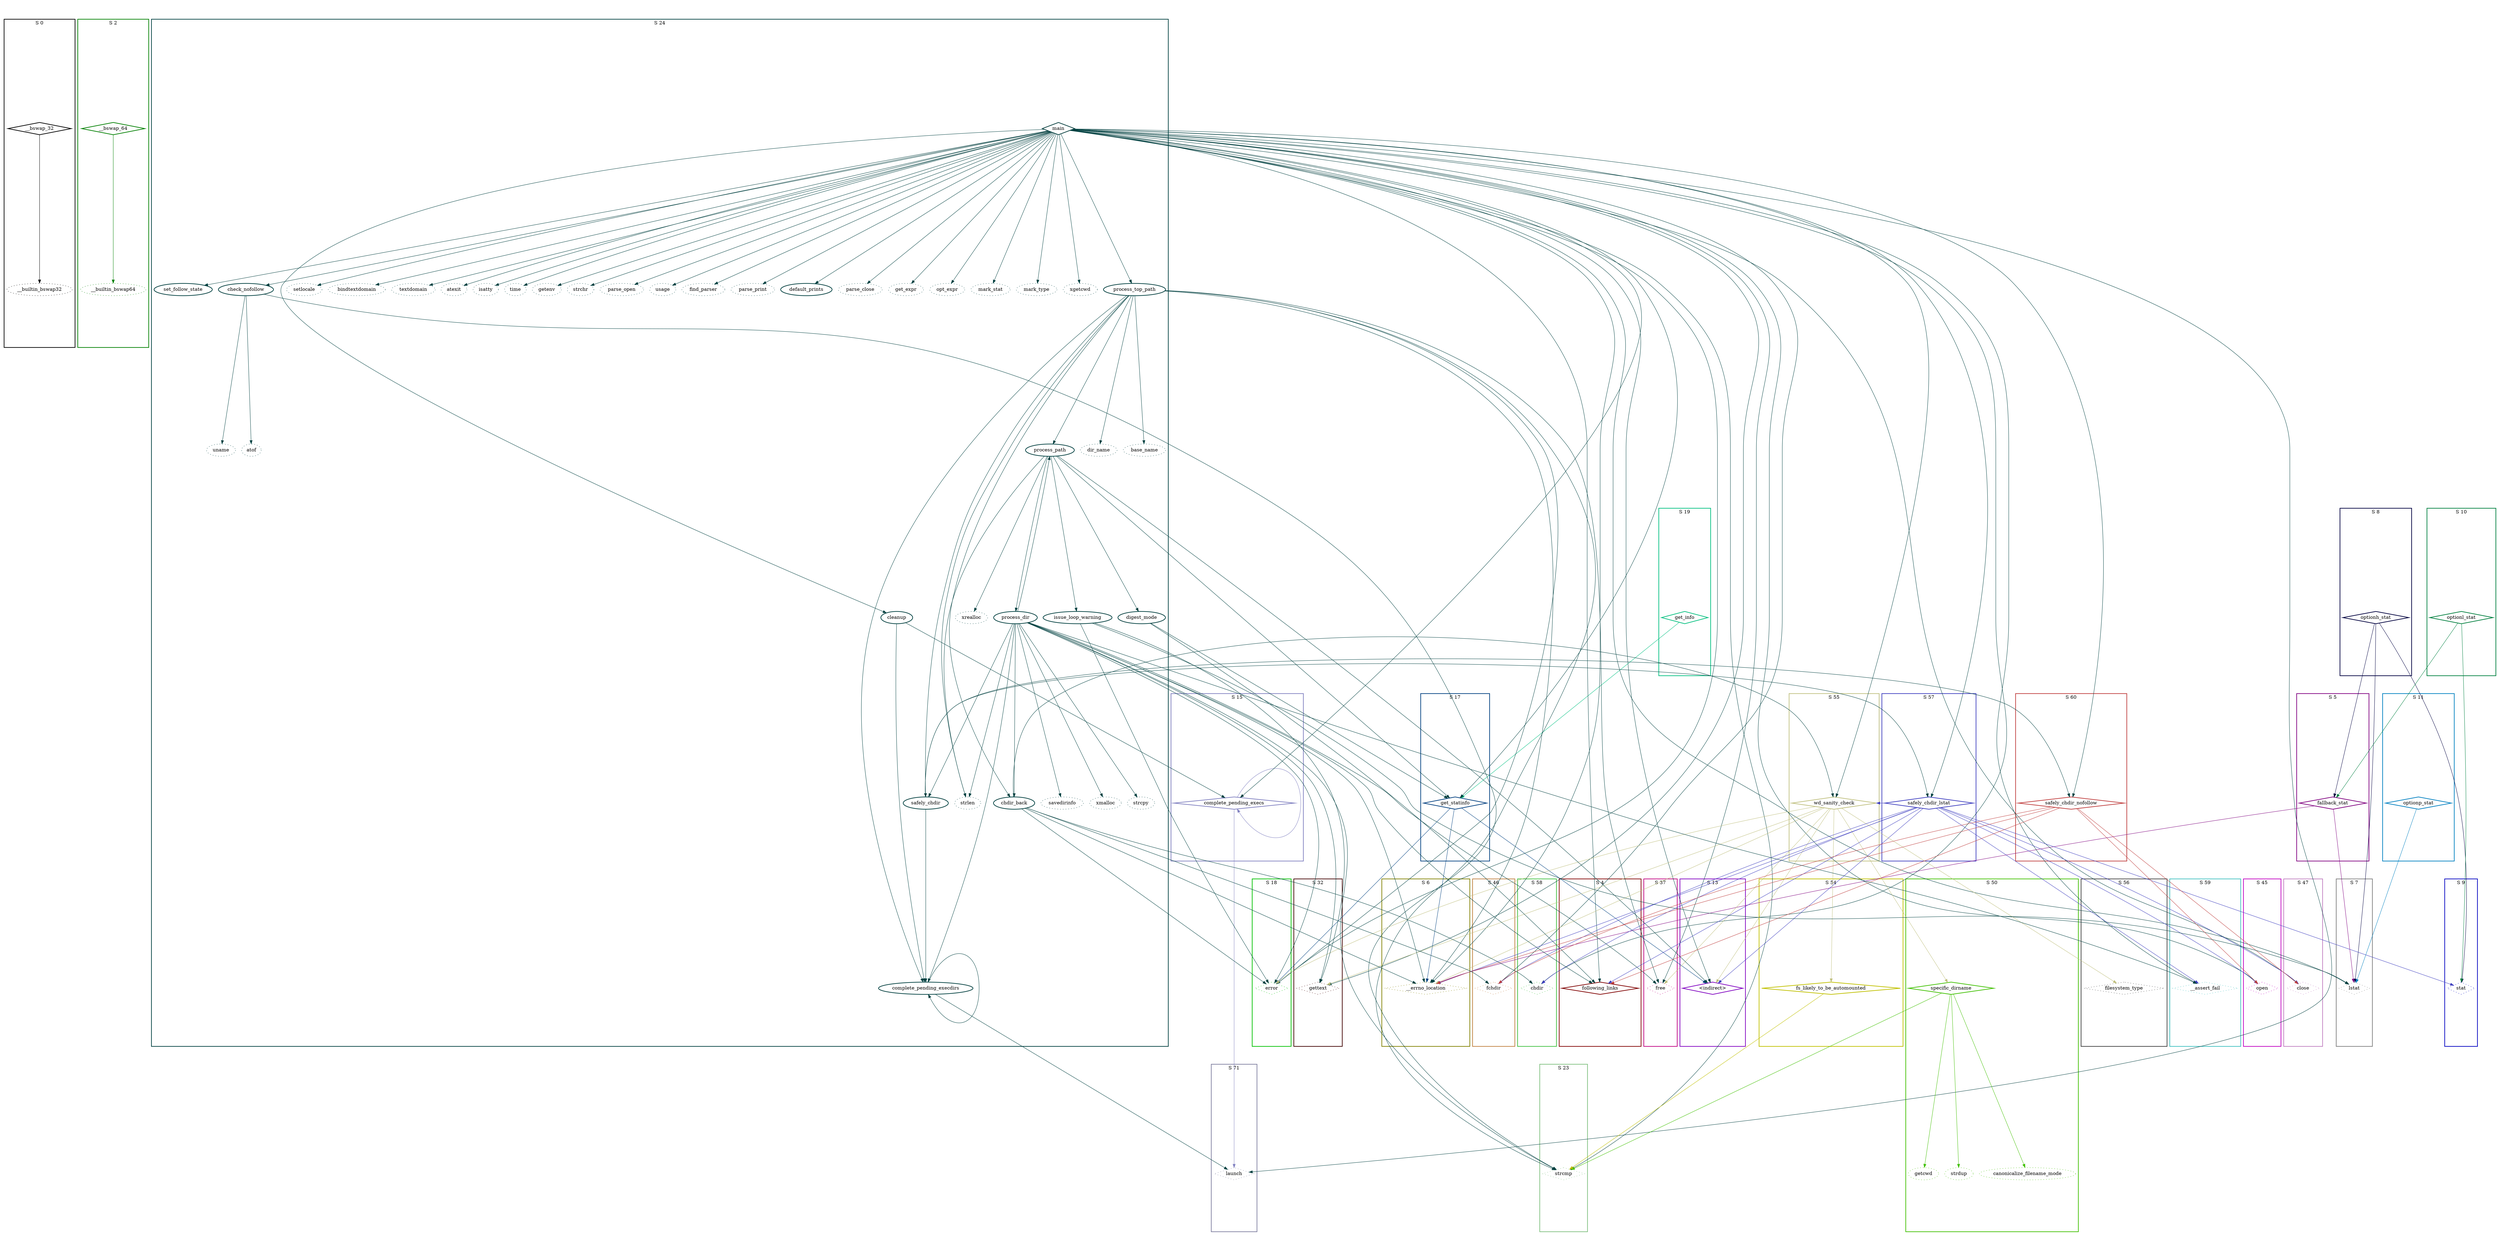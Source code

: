 digraph G {
  ratio=0.500000;
  "UV __bswap_32 (0)" [shape=diamond, label="__bswap_32", color="#000000",
                       style=bold];
  "UV __builtin_bswap32 (1)" [label="__builtin_bswap32", color="#000000",
                              style=dotted];
  "UV __bswap_64 (2)" [shape=diamond, label="__bswap_64", color="#008000",
                       style=bold];
  "UV __builtin_bswap64 (3)" [label="__builtin_bswap64", color="#008000",
                              style=dotted];
  "UV following_links (4)" [shape=diamond, label="following_links",
                            color="#800000", style=bold];
  "UV fallback_stat (5)" [shape=diamond, label="fallback_stat",
                          color="#800080", style=bold];
  "UV __errno_location (6)" [shape=diamond, label="__errno_location",
                             color="#808000", style=dotted];
  "UV lstat (7)" [shape=diamond, label="lstat", color="#808080", style=dotted];
  "UV optionh_stat (8)" [shape=diamond, label="optionh_stat",
                         color="#000040", style=bold];
  "UV stat (9)" [shape=diamond, label="stat", color="#0000C0", style=dotted];
  "UV optionl_stat (10)" [shape=diamond, label="optionl_stat",
                          color="#008040", style=bold];
  "UV optionp_stat (11)" [shape=diamond, label="optionp_stat",
                          color="#0080C0", style=bold];
  "UV set_follow_state (12)" [label="set_follow_state", color="#004040",
                              style=bold];
  "UV <indirect> (13)" [shape=diamond, label="<indirect>", color="#8000C0",
                        style=bold];
  "UV cleanup (14)" [label="cleanup", color="#004040", style=bold];
  "UV complete_pending_execs (15)" [shape=diamond,
                                    label="complete_pending_execs",
                                    color="#8080C0", style=bold];
  "UV complete_pending_execdirs (16)" [label="complete_pending_execdirs",
                                       color="#004040", style=bold];
  "UV get_statinfo (17)" [shape=diamond, label="get_statinfo",
                          color="#004080", style=bold];
  "UV error (18)" [shape=diamond, label="error", color="#00C000",
                   style=dotted];
  "UV get_info (19)" [shape=diamond, label="get_info", color="#00C080",
                      style=bold];
  "UV check_nofollow (20)" [label="check_nofollow", color="#004040",
                            style=bold];
  "UV uname (21)" [label="uname", color="#004040", style=dotted];
  "UV atof (22)" [label="atof", color="#004040", style=dotted];
  "UV strcmp (23)" [shape=diamond, label="strcmp", color="#80C080",
                    style=dotted];
  "UV main (24)" [shape=diamond, label="main", color="#004040", style=bold];
  "UV setlocale (25)" [label="setlocale", color="#004040", style=dotted];
  "UV bindtextdomain (26)" [label="bindtextdomain", color="#004040",
                            style=dotted];
  "UV textdomain (27)" [label="textdomain", color="#004040", style=dotted];
  "UV atexit (28)" [label="atexit", color="#004040", style=dotted];
  "UV isatty (29)" [label="isatty", color="#004040", style=dotted];
  "UV time (30)" [label="time", color="#004040", style=dotted];
  "UV getenv (31)" [label="getenv", color="#004040", style=dotted];
  "UV gettext (32)" [shape=diamond, label="gettext", color="#400000",
                     style=dotted];
  "UV strchr (33)" [label="strchr", color="#004040", style=dotted];
  "UV parse_open (34)" [label="parse_open", color="#004040", style=dotted];
  "UV usage (35)" [label="usage", color="#004040", style=dotted];
  "UV find_parser (36)" [label="find_parser", color="#004040", style=dotted];
  "UV free (37)" [shape=diamond, label="free", color="#C00080", style=dotted];
  "UV parse_print (38)" [label="parse_print", color="#004040", style=dotted];
  "UV default_prints (39)" [label="default_prints", color="#004040",
                            style=bold];
  "UV parse_close (40)" [label="parse_close", color="#004040", style=dotted];
  "UV get_expr (41)" [label="get_expr", color="#004040", style=dotted];
  "UV opt_expr (42)" [label="opt_expr", color="#004040", style=dotted];
  "UV mark_stat (43)" [label="mark_stat", color="#004040", style=dotted];
  "UV mark_type (44)" [label="mark_type", color="#004040", style=dotted];
  "UV open (45)" [shape=diamond, label="open", color="#C000C0", style=dotted];
  "UV fchdir (46)" [shape=diamond, label="fchdir", color="#C08040",
                    style=dotted];
  "UV close (47)" [shape=diamond, label="close", color="#C080C0",
                   style=dotted];
  "UV xgetcwd (48)" [label="xgetcwd", color="#004040", style=dotted];
  "UV process_top_path (49)" [label="process_top_path", color="#004040",
                              style=bold];
  "UV specific_dirname (50)" [shape=diamond, label="specific_dirname",
                              color="#40C000", style=bold];
  "UV getcwd (51)" [label="getcwd", color="#40C000", style=dotted];
  "UV strdup (52)" [label="strdup", color="#40C000", style=dotted];
  "UV canonicalize_filename_mode (53)" [label="canonicalize_filename_mode",
                                        color="#40C000", style=dotted];
  "UV fs_likely_to_be_automounted (54)" [shape=diamond,
                                         label="fs_likely_to_be_automounted",
                                         color="#C0C000", style=bold];
  "UV wd_sanity_check (55)" [shape=diamond, label="wd_sanity_check",
                             color="#C0C080", style=bold];
  "UV filesystem_type (56)" [shape=diamond, label="filesystem_type",
                             color="#404040", style=dotted];
  "UV safely_chdir_lstat (57)" [shape=diamond, label="safely_chdir_lstat",
                                color="#4040C0", style=bold];
  "UV chdir (58)" [shape=diamond, label="chdir", color="#40C040",
                   style=dotted];
  "UV __assert_fail (59)" [shape=diamond, label="__assert_fail",
                           color="#40C0C0", style=dotted];
  "UV safely_chdir_nofollow (60)" [shape=diamond,
                                   label="safely_chdir_nofollow",
                                   color="#C04040", style=bold];
  "UV safely_chdir (61)" [label="safely_chdir", color="#004040", style=bold];
  "UV chdir_back (62)" [label="chdir_back", color="#004040", style=bold];
  "UV dir_name (63)" [label="dir_name", color="#004040", style=dotted];
  "UV base_name (64)" [label="base_name", color="#004040", style=dotted];
  "UV strlen (65)" [label="strlen", color="#004040", style=dotted];
  "UV process_path (66)" [label="process_path", color="#004040", style=bold];
  "UV issue_loop_warning (67)" [label="issue_loop_warning", color="#004040",
                                style=bold];
  "UV digest_mode (68)" [label="digest_mode", color="#004040", style=bold];
  "UV xrealloc (69)" [label="xrealloc", color="#004040", style=dotted];
  "UV process_dir (70)" [label="process_dir", color="#004040", style=bold];
  "UV launch (71)" [shape=diamond, label="launch", color="#8080A0",
                    style=dotted];
  "UV savedirinfo (72)" [label="savedirinfo", color="#004040", style=dotted];
  "UV xmalloc (73)" [label="xmalloc", color="#004040", style=dotted];
  "UV strcpy (74)" [label="strcpy", color="#004040", style=dotted];
  
  subgraph cluster_50 { label="S 50";
    color="#40C000";
    style=bold;
    "UV canonicalize_filename_mode (53)";"UV strdup (52)";"UV getcwd (51)";"UV specific_dirname (50)"; };
  subgraph cluster_37 { label="S 37";
    color="#C00080";
    style=bold;
    "UV free (37)"; };
  subgraph cluster_54 { label="S 54";
    color="#C0C000";
    style=bold;
    "UV fs_likely_to_be_automounted (54)"; };
  subgraph cluster_55 { label="S 55";
    color="#C0C080";
    style=bold;
    "UV wd_sanity_check (55)"; };
  subgraph cluster_56 { label="S 56";
    color="#404040";
    style=bold;
    "UV filesystem_type (56)"; };
  subgraph cluster_57 { label="S 57";
    color="#4040C0";
    style=bold;
    "UV safely_chdir_lstat (57)"; };
  subgraph cluster_71 { label="S 71";
    color="#8080A0";
    style=bold;
    "UV launch (71)"; };
  subgraph cluster_58 { label="S 58";
    color="#40C040";
    style=bold;
    "UV chdir (58)"; };
  subgraph cluster_23 { label="S 23";
    color="#80C080";
    style=bold;
    "UV strcmp (23)"; };
  subgraph cluster_59 { label="S 59";
    color="#40C0C0";
    style=bold;
    "UV __assert_fail (59)"; };
  subgraph cluster_24 { label="S 24";
    color="#004040";
    style=bold;
    "UV strcpy (74)";"UV xmalloc (73)";"UV savedirinfo (72)";"UV process_dir (70)";"UV xrealloc (69)";"UV digest_mode (68)";"UV issue_loop_warning (67)";"UV process_path (66)";"UV strlen (65)";"UV base_name (64)";"UV dir_name (63)";"UV chdir_back (62)";"UV safely_chdir (61)";"UV process_top_path (49)";"UV xgetcwd (48)";"UV mark_type (44)";"UV mark_stat (43)";"UV opt_expr (42)";"UV get_expr (41)";"UV parse_close (40)";"UV default_prints (39)";"UV parse_print (38)";"UV find_parser (36)";"UV usage (35)";"UV parse_open (34)";"UV strchr (33)";"UV getenv (31)";"UV time (30)";"UV isatty (29)";"UV atexit (28)";"UV textdomain (27)";"UV bindtextdomain (26)";"UV setlocale (25)";"UV main (24)";"UV atof (22)";"UV uname (21)";"UV check_nofollow (20)";"UV complete_pending_execdirs (16)";"UV cleanup (14)";"UV set_follow_state (12)"; };
  subgraph cluster_0 { label="S 0";
    color="#000000";
    style=bold;
    "UV __builtin_bswap32 (1)";"UV __bswap_32 (0)"; };
  subgraph cluster_45 { label="S 45";
    color="#C000C0";
    style=bold;
    "UV open (45)"; };
  subgraph cluster_10 { label="S 10";
    color="#008040";
    style=bold;
    "UV optionl_stat (10)"; };
  subgraph cluster_46 { label="S 46";
    color="#C08040";
    style=bold;
    "UV fchdir (46)"; };
  subgraph cluster_2 { label="S 2";
    color="#008000";
    style=bold;
    "UV __builtin_bswap64 (3)";"UV __bswap_64 (2)"; };
  subgraph cluster_11 { label="S 11";
    color="#0080C0";
    style=bold;
    "UV optionp_stat (11)"; };
  subgraph cluster_60 { label="S 60";
    color="#C04040";
    style=bold;
    "UV safely_chdir_nofollow (60)"; };
  subgraph cluster_47 { label="S 47";
    color="#C080C0";
    style=bold;
    "UV close (47)"; };
  subgraph cluster_4 { label="S 4";
    color="#800000";
    style=bold;
    "UV following_links (4)"; };
  subgraph cluster_13 { label="S 13";
    color="#8000C0";
    style=bold;
    "UV <indirect> (13)"; };
  subgraph cluster_5 { label="S 5";
    color="#800080";
    style=bold;
    "UV fallback_stat (5)"; };
  subgraph cluster_6 { label="S 6";
    color="#808000";
    style=bold;
    "UV __errno_location (6)"; };
  subgraph cluster_15 { label="S 15";
    color="#8080C0";
    style=bold;
    "UV complete_pending_execs (15)"; };
  subgraph cluster_7 { label="S 7";
    color="#808080";
    style=bold;
    "UV lstat (7)"; };
  subgraph cluster_17 { label="S 17";
    color="#004080";
    style=bold;
    "UV get_statinfo (17)"; };
  subgraph cluster_8 { label="S 8";
    color="#000040";
    style=bold;
    "UV optionh_stat (8)"; };
  subgraph cluster_9 { label="S 9";
    color="#0000C0";
    style=bold;
    "UV stat (9)"; };
  subgraph cluster_18 { label="S 18";
    color="#00C000";
    style=bold;
    "UV error (18)"; };
  subgraph cluster_32 { label="S 32";
    color="#400000";
    style=bold;
    "UV gettext (32)"; };
  subgraph cluster_19 { label="S 19";
    color="#00C080";
    style=bold;
    "UV get_info (19)"; };
  
  "UV __bswap_32 (0)" -> "UV __builtin_bswap32 (1)" [color="#000000"];
  "UV __bswap_64 (2)" -> "UV __builtin_bswap64 (3)" [color="#008000"];
  "UV fallback_stat (5)" -> "UV __errno_location (6)" [color="#800080"];
  "UV fallback_stat (5)" -> "UV lstat (7)" [color="#800080"];
  "UV optionh_stat (8)" -> "UV fallback_stat (5)" [color="#000040"];
  "UV optionh_stat (8)" -> "UV lstat (7)" [color="#000040"];
  "UV optionh_stat (8)" -> "UV stat (9)" [color="#000040"];
  "UV optionl_stat (10)" -> "UV fallback_stat (5)" [color="#008040"];
  "UV optionl_stat (10)" -> "UV stat (9)" [color="#008040"];
  "UV optionp_stat (11)" -> "UV lstat (7)" [color="#0080C0"];
  "UV cleanup (14)" -> "UV complete_pending_execs (15)" [color="#004040"];
  "UV cleanup (14)" -> "UV complete_pending_execdirs (16)" [color="#004040"];
  "UV complete_pending_execs (15)" -> "UV complete_pending_execs (15)" [
  color="#8080C0"];
  "UV complete_pending_execs (15)" -> "UV launch (71)" [color="#8080C0"];
  "UV complete_pending_execdirs (16)" -> "UV complete_pending_execdirs (16)" [
  color="#004040"];
  "UV complete_pending_execdirs (16)" -> "UV launch (71)" [color="#004040"];
  "UV get_statinfo (17)" -> "UV __errno_location (6)" [color="#004080"];
  "UV get_statinfo (17)" -> "UV <indirect> (13)" [color="#004080"];
  "UV get_statinfo (17)" -> "UV error (18)" [color="#004080"];
  "UV get_info (19)" -> "UV get_statinfo (17)" [color="#00C080"];
  "UV check_nofollow (20)" -> "UV uname (21)" [color="#004040"];
  "UV check_nofollow (20)" -> "UV atof (22)" [color="#004040"];
  "UV check_nofollow (20)" -> "UV strcmp (23)" [color="#004040"];
  "UV main (24)" -> "UV following_links (4)" [color="#004040"];
  "UV main (24)" -> "UV __errno_location (6)" [color="#004040"];
  "UV main (24)" -> "UV lstat (7)" [color="#004040"];
  "UV main (24)" -> "UV set_follow_state (12)" [color="#004040"];
  "UV main (24)" -> "UV <indirect> (13)" [color="#004040"];
  "UV main (24)" -> "UV cleanup (14)" [color="#004040"];
  "UV main (24)" -> "UV complete_pending_execs (15)" [color="#004040"];
  "UV main (24)" -> "UV get_statinfo (17)" [color="#004040"];
  "UV main (24)" -> "UV error (18)" [color="#004040"];
  "UV main (24)" -> "UV check_nofollow (20)" [color="#004040"];
  "UV main (24)" -> "UV strcmp (23)" [color="#004040"];
  "UV main (24)" -> "UV setlocale (25)" [color="#004040"];
  "UV main (24)" -> "UV bindtextdomain (26)" [color="#004040"];
  "UV main (24)" -> "UV textdomain (27)" [color="#004040"];
  "UV main (24)" -> "UV atexit (28)" [color="#004040"];
  "UV main (24)" -> "UV isatty (29)" [color="#004040"];
  "UV main (24)" -> "UV time (30)" [color="#004040"];
  "UV main (24)" -> "UV getenv (31)" [color="#004040"];
  "UV main (24)" -> "UV gettext (32)" [color="#004040"];
  "UV main (24)" -> "UV strchr (33)" [color="#004040"];
  "UV main (24)" -> "UV parse_open (34)" [color="#004040"];
  "UV main (24)" -> "UV usage (35)" [color="#004040"];
  "UV main (24)" -> "UV find_parser (36)" [color="#004040"];
  "UV main (24)" -> "UV free (37)" [color="#004040"];
  "UV main (24)" -> "UV parse_print (38)" [color="#004040"];
  "UV main (24)" -> "UV default_prints (39)" [color="#004040"];
  "UV main (24)" -> "UV parse_close (40)" [color="#004040"];
  "UV main (24)" -> "UV get_expr (41)" [color="#004040"];
  "UV main (24)" -> "UV opt_expr (42)" [color="#004040"];
  "UV main (24)" -> "UV mark_stat (43)" [color="#004040"];
  "UV main (24)" -> "UV mark_type (44)" [color="#004040"];
  "UV main (24)" -> "UV open (45)" [color="#004040"];
  "UV main (24)" -> "UV fchdir (46)" [color="#004040"];
  "UV main (24)" -> "UV close (47)" [color="#004040"];
  "UV main (24)" -> "UV xgetcwd (48)" [color="#004040"];
  "UV main (24)" -> "UV process_top_path (49)" [color="#004040"];
  "UV main (24)" -> "UV wd_sanity_check (55)" [color="#004040"];
  "UV main (24)" -> "UV safely_chdir_lstat (57)" [color="#004040"];
  "UV main (24)" -> "UV chdir (58)" [color="#004040"];
  "UV main (24)" -> "UV __assert_fail (59)" [color="#004040"];
  "UV main (24)" -> "UV safely_chdir_nofollow (60)" [color="#004040"];
  "UV main (24)" -> "UV launch (71)" [color="#004040"];
  "UV process_top_path (49)" -> "UV __errno_location (6)" [color="#004040"];
  "UV process_top_path (49)" -> "UV complete_pending_execdirs (16)" [
  color="#004040"];
  "UV process_top_path (49)" -> "UV error (18)" [color="#004040"];
  "UV process_top_path (49)" -> "UV strcmp (23)" [color="#004040"];
  "UV process_top_path (49)" -> "UV free (37)" [color="#004040"];
  "UV process_top_path (49)" -> "UV safely_chdir (61)" [color="#004040"];
  "UV process_top_path (49)" -> "UV chdir_back (62)" [color="#004040"];
  "UV process_top_path (49)" -> "UV dir_name (63)" [color="#004040"];
  "UV process_top_path (49)" -> "UV base_name (64)" [color="#004040"];
  "UV process_top_path (49)" -> "UV strlen (65)" [color="#004040"];
  "UV process_top_path (49)" -> "UV process_path (66)" [color="#004040"];
  "UV specific_dirname (50)" -> "UV strcmp (23)" [color="#40C000"];
  "UV specific_dirname (50)" -> "UV getcwd (51)" [color="#40C000"];
  "UV specific_dirname (50)" -> "UV strdup (52)" [color="#40C000"];
  "UV specific_dirname (50)" -> "UV canonicalize_filename_mode (53)" [
  color="#40C000"];
  "UV fs_likely_to_be_automounted (54)" -> "UV strcmp (23)" [color="#C0C000"];
  "UV wd_sanity_check (55)" -> "UV __errno_location (6)" [color="#C0C080"];
  "UV wd_sanity_check (55)" -> "UV <indirect> (13)" [color="#C0C080"];
  "UV wd_sanity_check (55)" -> "UV error (18)" [color="#C0C080"];
  "UV wd_sanity_check (55)" -> "UV gettext (32)" [color="#C0C080"];
  "UV wd_sanity_check (55)" -> "UV free (37)" [color="#C0C080"];
  "UV wd_sanity_check (55)" -> "UV specific_dirname (50)" [color="#C0C080"];
  "UV wd_sanity_check (55)" -> "UV fs_likely_to_be_automounted (54)" [
  color="#C0C080"];
  "UV wd_sanity_check (55)" -> "UV filesystem_type (56)" [color="#C0C080"];
  "UV safely_chdir_lstat (57)" -> "UV following_links (4)" [color="#4040C0"];
  "UV safely_chdir_lstat (57)" -> "UV __errno_location (6)" [color="#4040C0"];
  "UV safely_chdir_lstat (57)" -> "UV stat (9)" [color="#4040C0"];
  "UV safely_chdir_lstat (57)" -> "UV <indirect> (13)" [color="#4040C0"];
  "UV safely_chdir_lstat (57)" -> "UV open (45)" [color="#4040C0"];
  "UV safely_chdir_lstat (57)" -> "UV fchdir (46)" [color="#4040C0"];
  "UV safely_chdir_lstat (57)" -> "UV close (47)" [color="#4040C0"];
  "UV safely_chdir_lstat (57)" -> "UV wd_sanity_check (55)" [color="#4040C0"];
  "UV safely_chdir_lstat (57)" -> "UV chdir (58)" [color="#4040C0"];
  "UV safely_chdir_lstat (57)" -> "UV __assert_fail (59)" [color="#4040C0"];
  "UV safely_chdir_nofollow (60)" -> "UV following_links (4)" [color="#C04040"];
  "UV safely_chdir_nofollow (60)" -> "UV __errno_location (6)" [color="#C04040"];
  "UV safely_chdir_nofollow (60)" -> "UV open (45)" [color="#C04040"];
  "UV safely_chdir_nofollow (60)" -> "UV fchdir (46)" [color="#C04040"];
  "UV safely_chdir_nofollow (60)" -> "UV close (47)" [color="#C04040"];
  "UV safely_chdir (61)" -> "UV complete_pending_execdirs (16)" [color="#004040"];
  "UV safely_chdir (61)" -> "UV safely_chdir_lstat (57)" [color="#004040"];
  "UV safely_chdir (61)" -> "UV safely_chdir_nofollow (60)" [color="#004040"];
  "UV chdir_back (62)" -> "UV __errno_location (6)" [color="#004040"];
  "UV chdir_back (62)" -> "UV error (18)" [color="#004040"];
  "UV chdir_back (62)" -> "UV fchdir (46)" [color="#004040"];
  "UV chdir_back (62)" -> "UV wd_sanity_check (55)" [color="#004040"];
  "UV chdir_back (62)" -> "UV chdir (58)" [color="#004040"];
  "UV process_path (66)" -> "UV <indirect> (13)" [color="#004040"];
  "UV process_path (66)" -> "UV get_statinfo (17)" [color="#004040"];
  "UV process_path (66)" -> "UV strlen (65)" [color="#004040"];
  "UV process_path (66)" -> "UV issue_loop_warning (67)" [color="#004040"];
  "UV process_path (66)" -> "UV digest_mode (68)" [color="#004040"];
  "UV process_path (66)" -> "UV xrealloc (69)" [color="#004040"];
  "UV process_path (66)" -> "UV process_dir (70)" [color="#004040"];
  "UV issue_loop_warning (67)" -> "UV lstat (7)" [color="#004040"];
  "UV issue_loop_warning (67)" -> "UV error (18)" [color="#004040"];
  "UV issue_loop_warning (67)" -> "UV gettext (32)" [color="#004040"];
  "UV digest_mode (68)" -> "UV following_links (4)" [color="#004040"];
  "UV digest_mode (68)" -> "UV get_statinfo (17)" [color="#004040"];
  "UV process_dir (70)" -> "UV following_links (4)" [color="#004040"];
  "UV process_dir (70)" -> "UV __errno_location (6)" [color="#004040"];
  "UV process_dir (70)" -> "UV complete_pending_execdirs (16)" [color="#004040"];
  "UV process_dir (70)" -> "UV error (18)" [color="#004040"];
  "UV process_dir (70)" -> "UV strcmp (23)" [color="#004040"];
  "UV process_dir (70)" -> "UV gettext (32)" [color="#004040"];
  "UV process_dir (70)" -> "UV free (37)" [color="#004040"];
  "UV process_dir (70)" -> "UV __assert_fail (59)" [color="#004040"];
  "UV process_dir (70)" -> "UV safely_chdir (61)" [color="#004040"];
  "UV process_dir (70)" -> "UV chdir_back (62)" [color="#004040"];
  "UV process_dir (70)" -> "UV strlen (65)" [color="#004040"];
  "UV process_dir (70)" -> "UV process_path (66)" [color="#004040"];
  "UV process_dir (70)" -> "UV savedirinfo (72)" [color="#004040"];
  "UV process_dir (70)" -> "UV xmalloc (73)" [color="#004040"];
  "UV process_dir (70)" -> "UV strcpy (74)" [color="#004040"];
  
  }